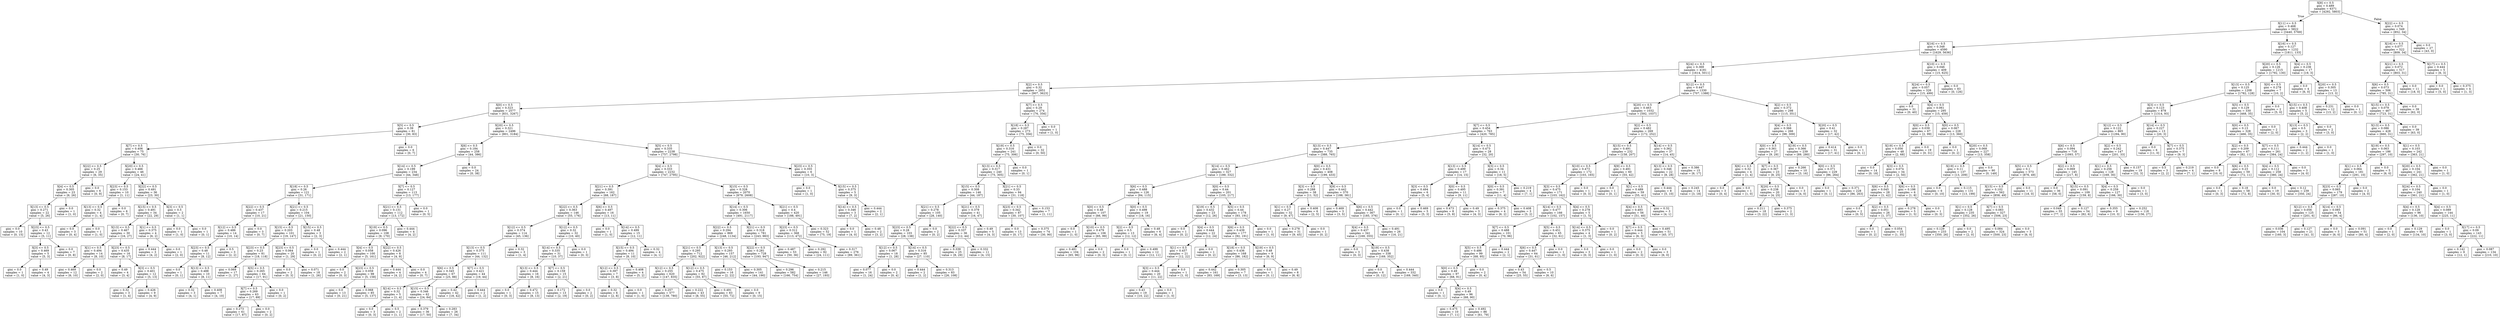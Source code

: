 digraph Tree {
node [shape=box] ;
0 [label="X[8] <= 0.5\ngini = 0.489\nsamples = 6371\nvalue = [4292, 5803]"] ;
1 [label="X[11] <= 0.5\ngini = 0.468\nsamples = 5822\nvalue = [3440, 5769]"] ;
0 -> 1 [labeldistance=2.5, labelangle=45, headlabel="True"] ;
2 [label="X[16] <= 0.5\ngini = 0.348\nsamples = 4590\nvalue = [1629, 5636]"] ;
1 -> 2 ;
3 [label="X[24] <= 0.5\ngini = 0.369\nsamples = 4181\nvalue = [1614, 5011]"] ;
2 -> 3 ;
4 [label="X[2] <= 0.5\ngini = 0.32\nsamples = 2851\nvalue = [907, 3623]"] ;
3 -> 4 ;
5 [label="X[0] <= 0.5\ngini = 0.323\nsamples = 2577\nvalue = [831, 3267]"] ;
4 -> 5 ;
6 [label="X[5] <= 0.5\ngini = 0.39\nsamples = 81\nvalue = [30, 83]"] ;
5 -> 6 ;
7 [label="X[7] <= 0.5\ngini = 0.406\nsamples = 75\nvalue = [30, 76]"] ;
6 -> 7 ;
8 [label="X[22] <= 0.5\ngini = 0.25\nsamples = 29\nvalue = [6, 35]"] ;
7 -> 8 ;
9 [label="X[4] <= 0.5\ngini = 0.305\nsamples = 23\nvalue = [6, 26]"] ;
8 -> 9 ;
10 [label="X[13] <= 0.5\ngini = 0.271\nsamples = 22\nvalue = [5, 26]"] ;
9 -> 10 ;
11 [label="gini = 0.0\nsamples = 10\nvalue = [0, 15]"] ;
10 -> 11 ;
12 [label="X[23] <= 0.5\ngini = 0.43\nsamples = 12\nvalue = [5, 11]"] ;
10 -> 12 ;
13 [label="X[3] <= 0.5\ngini = 0.469\nsamples = 5\nvalue = [5, 3]"] ;
12 -> 13 ;
14 [label="gini = 0.0\nsamples = 1\nvalue = [1, 0]"] ;
13 -> 14 ;
15 [label="gini = 0.49\nsamples = 4\nvalue = [4, 3]"] ;
13 -> 15 ;
16 [label="gini = 0.0\nsamples = 7\nvalue = [0, 8]"] ;
12 -> 16 ;
17 [label="gini = 0.0\nsamples = 1\nvalue = [1, 0]"] ;
9 -> 17 ;
18 [label="gini = 0.0\nsamples = 6\nvalue = [0, 9]"] ;
8 -> 18 ;
19 [label="X[20] <= 0.5\ngini = 0.466\nsamples = 46\nvalue = [24, 41]"] ;
7 -> 19 ;
20 [label="X[23] <= 0.5\ngini = 0.153\nsamples = 10\nvalue = [1, 11]"] ;
19 -> 20 ;
21 [label="X[13] <= 0.5\ngini = 0.32\nsamples = 4\nvalue = [1, 4]"] ;
20 -> 21 ;
22 [label="gini = 0.0\nsamples = 3\nvalue = [0, 4]"] ;
21 -> 22 ;
23 [label="gini = 0.0\nsamples = 1\nvalue = [1, 0]"] ;
21 -> 23 ;
24 [label="gini = 0.0\nsamples = 6\nvalue = [0, 7]"] ;
20 -> 24 ;
25 [label="X[22] <= 0.5\ngini = 0.491\nsamples = 36\nvalue = [23, 30]"] ;
19 -> 25 ;
26 [label="X[15] <= 0.5\ngini = 0.491\nsamples = 34\nvalue = [22, 29]"] ;
25 -> 26 ;
27 [label="X[13] <= 0.5\ngini = 0.467\nsamples = 30\nvalue = [16, 27]"] ;
26 -> 27 ;
28 [label="X[1] <= 0.5\ngini = 0.494\nsamples = 14\nvalue = [8, 10]"] ;
27 -> 28 ;
29 [label="gini = 0.469\nsamples = 12\nvalue = [6, 10]"] ;
28 -> 29 ;
30 [label="gini = 0.0\nsamples = 2\nvalue = [2, 0]"] ;
28 -> 30 ;
31 [label="X[23] <= 0.5\ngini = 0.435\nsamples = 16\nvalue = [8, 17]"] ;
27 -> 31 ;
32 [label="gini = 0.49\nsamples = 4\nvalue = [3, 4]"] ;
31 -> 32 ;
33 [label="X[3] <= 0.5\ngini = 0.401\nsamples = 12\nvalue = [5, 13]"] ;
31 -> 33 ;
34 [label="gini = 0.32\nsamples = 3\nvalue = [1, 4]"] ;
33 -> 34 ;
35 [label="gini = 0.426\nsamples = 9\nvalue = [4, 9]"] ;
33 -> 35 ;
36 [label="X[1] <= 0.5\ngini = 0.375\nsamples = 4\nvalue = [6, 2]"] ;
26 -> 36 ;
37 [label="gini = 0.444\nsamples = 3\nvalue = [4, 2]"] ;
36 -> 37 ;
38 [label="gini = 0.0\nsamples = 1\nvalue = [2, 0]"] ;
36 -> 38 ;
39 [label="X[3] <= 0.5\ngini = 0.5\nsamples = 2\nvalue = [1, 1]"] ;
25 -> 39 ;
40 [label="gini = 0.0\nsamples = 1\nvalue = [1, 0]"] ;
39 -> 40 ;
41 [label="gini = 0.0\nsamples = 1\nvalue = [0, 1]"] ;
39 -> 41 ;
42 [label="gini = 0.0\nsamples = 6\nvalue = [0, 7]"] ;
6 -> 42 ;
43 [label="X[20] <= 0.5\ngini = 0.321\nsamples = 2496\nvalue = [801, 3184]"] ;
5 -> 43 ;
44 [label="X[6] <= 0.5\ngini = 0.184\nsamples = 258\nvalue = [44, 386]"] ;
43 -> 44 ;
45 [label="X[14] <= 0.5\ngini = 0.199\nsamples = 234\nvalue = [44, 348]"] ;
44 -> 45 ;
46 [label="X[18] <= 0.5\ngini = 0.26\nsamples = 121\nvalue = [31, 171]"] ;
45 -> 46 ;
47 [label="X[22] <= 0.5\ngini = 0.437\nsamples = 17\nvalue = [10, 21]"] ;
46 -> 47 ;
48 [label="X[12] <= 0.5\ngini = 0.486\nsamples = 14\nvalue = [10, 14]"] ;
47 -> 48 ;
49 [label="X[23] <= 0.5\ngini = 0.48\nsamples = 11\nvalue = [8, 12]"] ;
48 -> 49 ;
50 [label="gini = 0.0\nsamples = 1\nvalue = [0, 1]"] ;
49 -> 50 ;
51 [label="X[13] <= 0.5\ngini = 0.488\nsamples = 10\nvalue = [8, 11]"] ;
49 -> 51 ;
52 [label="gini = 0.32\nsamples = 3\nvalue = [4, 1]"] ;
51 -> 52 ;
53 [label="gini = 0.408\nsamples = 7\nvalue = [4, 10]"] ;
51 -> 53 ;
54 [label="gini = 0.5\nsamples = 3\nvalue = [2, 2]"] ;
48 -> 54 ;
55 [label="gini = 0.0\nsamples = 3\nvalue = [0, 7]"] ;
47 -> 55 ;
56 [label="X[21] <= 0.5\ngini = 0.215\nsamples = 104\nvalue = [21, 150]"] ;
46 -> 56 ;
57 [label="X[15] <= 0.5\ngini = 0.203\nsamples = 101\nvalue = [19, 147]"] ;
56 -> 57 ;
58 [label="X[23] <= 0.5\ngini = 0.23\nsamples = 81\nvalue = [18, 118]"] ;
57 -> 58 ;
59 [label="gini = 0.069\nsamples = 17\nvalue = [1, 27]"] ;
58 -> 59 ;
60 [label="X[5] <= 0.5\ngini = 0.265\nsamples = 64\nvalue = [17, 91]"] ;
58 -> 60 ;
61 [label="X[7] <= 0.5\ngini = 0.269\nsamples = 63\nvalue = [17, 89]"] ;
60 -> 61 ;
62 [label="gini = 0.273\nsamples = 61\nvalue = [17, 87]"] ;
61 -> 62 ;
63 [label="gini = 0.0\nsamples = 2\nvalue = [0, 2]"] ;
61 -> 63 ;
64 [label="gini = 0.0\nsamples = 1\nvalue = [0, 2]"] ;
60 -> 64 ;
65 [label="X[23] <= 0.5\ngini = 0.064\nsamples = 20\nvalue = [1, 29]"] ;
57 -> 65 ;
66 [label="gini = 0.0\nsamples = 2\nvalue = [0, 3]"] ;
65 -> 66 ;
67 [label="gini = 0.071\nsamples = 18\nvalue = [1, 26]"] ;
65 -> 67 ;
68 [label="X[15] <= 0.5\ngini = 0.48\nsamples = 3\nvalue = [2, 3]"] ;
56 -> 68 ;
69 [label="gini = 0.0\nsamples = 1\nvalue = [0, 2]"] ;
68 -> 69 ;
70 [label="gini = 0.444\nsamples = 2\nvalue = [2, 1]"] ;
68 -> 70 ;
71 [label="X[7] <= 0.5\ngini = 0.127\nsamples = 113\nvalue = [13, 177]"] ;
45 -> 71 ;
72 [label="X[21] <= 0.5\ngini = 0.131\nsamples = 112\nvalue = [13, 172]"] ;
71 -> 72 ;
73 [label="X[19] <= 0.5\ngini = 0.096\nsamples = 108\nvalue = [9, 170]"] ;
72 -> 73 ;
74 [label="X[4] <= 0.5\ngini = 0.058\nsamples = 100\nvalue = [5, 161]"] ;
73 -> 74 ;
75 [label="gini = 0.0\nsamples = 2\nvalue = [0, 3]"] ;
74 -> 75 ;
76 [label="X[23] <= 0.5\ngini = 0.059\nsamples = 98\nvalue = [5, 158]"] ;
74 -> 76 ;
77 [label="gini = 0.0\nsamples = 13\nvalue = [0, 21]"] ;
76 -> 77 ;
78 [label="gini = 0.068\nsamples = 85\nvalue = [5, 137]"] ;
76 -> 78 ;
79 [label="X[22] <= 0.5\ngini = 0.426\nsamples = 8\nvalue = [4, 9]"] ;
73 -> 79 ;
80 [label="gini = 0.444\nsamples = 4\nvalue = [4, 2]"] ;
79 -> 80 ;
81 [label="gini = 0.0\nsamples = 4\nvalue = [0, 7]"] ;
79 -> 81 ;
82 [label="gini = 0.444\nsamples = 4\nvalue = [4, 2]"] ;
72 -> 82 ;
83 [label="gini = 0.0\nsamples = 1\nvalue = [0, 5]"] ;
71 -> 83 ;
84 [label="gini = 0.0\nsamples = 24\nvalue = [0, 38]"] ;
44 -> 84 ;
85 [label="X[5] <= 0.5\ngini = 0.335\nsamples = 2238\nvalue = [757, 2798]"] ;
43 -> 85 ;
86 [label="X[4] <= 0.5\ngini = 0.333\nsamples = 2232\nvalue = [747, 2795]"] ;
85 -> 86 ;
87 [label="X[21] <= 0.5\ngini = 0.391\nsamples = 162\nvalue = [68, 187]"] ;
86 -> 87 ;
88 [label="X[22] <= 0.5\ngini = 0.363\nsamples = 146\nvalue = [55, 176]"] ;
87 -> 88 ;
89 [label="X[12] <= 0.5\ngini = 0.374\nsamples = 114\nvalue = [45, 136]"] ;
88 -> 89 ;
90 [label="X[13] <= 0.5\ngini = 0.375\nsamples = 111\nvalue = [44, 132]"] ;
89 -> 90 ;
91 [label="X[6] <= 0.5\ngini = 0.345\nsamples = 67\nvalue = [25, 88]"] ;
90 -> 91 ;
92 [label="X[14] <= 0.5\ngini = 0.32\nsamples = 5\nvalue = [1, 4]"] ;
91 -> 92 ;
93 [label="gini = 0.0\nsamples = 3\nvalue = [0, 3]"] ;
92 -> 93 ;
94 [label="gini = 0.5\nsamples = 2\nvalue = [1, 1]"] ;
92 -> 94 ;
95 [label="X[15] <= 0.5\ngini = 0.346\nsamples = 62\nvalue = [24, 84]"] ;
91 -> 95 ;
96 [label="gini = 0.379\nsamples = 36\nvalue = [17, 50]"] ;
95 -> 96 ;
97 [label="gini = 0.283\nsamples = 26\nvalue = [7, 34]"] ;
95 -> 97 ;
98 [label="X[7] <= 0.5\ngini = 0.421\nsamples = 44\nvalue = [19, 44]"] ;
90 -> 98 ;
99 [label="gini = 0.42\nsamples = 42\nvalue = [18, 42]"] ;
98 -> 99 ;
100 [label="gini = 0.444\nsamples = 2\nvalue = [1, 2]"] ;
98 -> 100 ;
101 [label="gini = 0.32\nsamples = 3\nvalue = [1, 4]"] ;
89 -> 101 ;
102 [label="X[12] <= 0.5\ngini = 0.32\nsamples = 32\nvalue = [10, 40]"] ;
88 -> 102 ;
103 [label="X[14] <= 0.5\ngini = 0.335\nsamples = 31\nvalue = [10, 37]"] ;
102 -> 103 ;
104 [label="X[13] <= 0.5\ngini = 0.444\nsamples = 16\nvalue = [8, 16]"] ;
103 -> 104 ;
105 [label="gini = 0.0\nsamples = 1\nvalue = [0, 3]"] ;
104 -> 105 ;
106 [label="gini = 0.472\nsamples = 15\nvalue = [8, 13]"] ;
104 -> 106 ;
107 [label="X[7] <= 0.5\ngini = 0.159\nsamples = 15\nvalue = [2, 21]"] ;
103 -> 107 ;
108 [label="gini = 0.172\nsamples = 13\nvalue = [2, 19]"] ;
107 -> 108 ;
109 [label="gini = 0.0\nsamples = 2\nvalue = [0, 2]"] ;
107 -> 109 ;
110 [label="gini = 0.0\nsamples = 1\nvalue = [0, 3]"] ;
102 -> 110 ;
111 [label="X[6] <= 0.5\ngini = 0.497\nsamples = 16\nvalue = [13, 11]"] ;
87 -> 111 ;
112 [label="gini = 0.0\nsamples = 1\nvalue = [1, 0]"] ;
111 -> 112 ;
113 [label="X[14] <= 0.5\ngini = 0.499\nsamples = 15\nvalue = [12, 11]"] ;
111 -> 113 ;
114 [label="X[15] <= 0.5\ngini = 0.494\nsamples = 11\nvalue = [8, 10]"] ;
113 -> 114 ;
115 [label="X[12] <= 0.5\ngini = 0.397\nsamples = 7\nvalue = [3, 8]"] ;
114 -> 115 ;
116 [label="gini = 0.32\nsamples = 6\nvalue = [2, 8]"] ;
115 -> 116 ;
117 [label="gini = 0.0\nsamples = 1\nvalue = [1, 0]"] ;
115 -> 117 ;
118 [label="gini = 0.408\nsamples = 4\nvalue = [5, 2]"] ;
114 -> 118 ;
119 [label="gini = 0.32\nsamples = 4\nvalue = [4, 1]"] ;
113 -> 119 ;
120 [label="X[15] <= 0.5\ngini = 0.328\nsamples = 2070\nvalue = [679, 2608]"] ;
86 -> 120 ;
121 [label="X[14] <= 0.5\ngini = 0.306\nsamples = 1650\nvalue = [491, 2117]"] ;
120 -> 121 ;
122 [label="X[22] <= 0.5\ngini = 0.294\nsamples = 869\nvalue = [248, 1134]"] ;
121 -> 122 ;
123 [label="X[21] <= 0.5\ngini = 0.295\nsamples = 712\nvalue = [202, 922]"] ;
122 -> 123 ;
124 [label="X[12] <= 0.5\ngini = 0.255\nsamples = 620\nvalue = [147, 835]"] ;
123 -> 124 ;
125 [label="gini = 0.257\nsamples = 577\nvalue = [139, 780]"] ;
124 -> 125 ;
126 [label="gini = 0.222\nsamples = 43\nvalue = [8, 55]"] ;
124 -> 126 ;
127 [label="X[12] <= 0.5\ngini = 0.475\nsamples = 92\nvalue = [55, 87]"] ;
123 -> 127 ;
128 [label="gini = 0.491\nsamples = 83\nvalue = [55, 72]"] ;
127 -> 128 ;
129 [label="gini = 0.0\nsamples = 9\nvalue = [0, 15]"] ;
127 -> 129 ;
130 [label="X[13] <= 0.5\ngini = 0.293\nsamples = 157\nvalue = [46, 212]"] ;
122 -> 130 ;
131 [label="gini = 0.153\nsamples = 16\nvalue = [2, 22]"] ;
130 -> 131 ;
132 [label="gini = 0.305\nsamples = 141\nvalue = [44, 190]"] ;
130 -> 132 ;
133 [label="X[21] <= 0.5\ngini = 0.318\nsamples = 781\nvalue = [243, 983]"] ;
121 -> 133 ;
134 [label="X[22] <= 0.5\ngini = 0.281\nsamples = 728\nvalue = [193, 947]"] ;
133 -> 134 ;
135 [label="gini = 0.296\nsamples = 582\nvalue = [166, 754]"] ;
134 -> 135 ;
136 [label="gini = 0.215\nsamples = 146\nvalue = [27, 193]"] ;
134 -> 136 ;
137 [label="gini = 0.487\nsamples = 53\nvalue = [50, 36]"] ;
133 -> 137 ;
138 [label="X[21] <= 0.5\ngini = 0.4\nsamples = 420\nvalue = [188, 491]"] ;
120 -> 138 ;
139 [label="X[23] <= 0.5\ngini = 0.312\nsamples = 368\nvalue = [113, 472]"] ;
138 -> 139 ;
140 [label="gini = 0.292\nsamples = 92\nvalue = [24, 111]"] ;
139 -> 140 ;
141 [label="gini = 0.317\nsamples = 276\nvalue = [89, 361]"] ;
139 -> 141 ;
142 [label="gini = 0.323\nsamples = 52\nvalue = [75, 19]"] ;
138 -> 142 ;
143 [label="X[23] <= 0.5\ngini = 0.355\nsamples = 6\nvalue = [10, 3]"] ;
85 -> 143 ;
144 [label="gini = 0.0\nsamples = 1\nvalue = [1, 0]"] ;
143 -> 144 ;
145 [label="X[15] <= 0.5\ngini = 0.375\nsamples = 5\nvalue = [9, 3]"] ;
143 -> 145 ;
146 [label="X[14] <= 0.5\ngini = 0.346\nsamples = 3\nvalue = [7, 2]"] ;
145 -> 146 ;
147 [label="gini = 0.0\nsamples = 1\nvalue = [4, 0]"] ;
146 -> 147 ;
148 [label="gini = 0.48\nsamples = 2\nvalue = [3, 2]"] ;
146 -> 148 ;
149 [label="gini = 0.444\nsamples = 2\nvalue = [2, 1]"] ;
145 -> 149 ;
150 [label="X[7] <= 0.5\ngini = 0.29\nsamples = 274\nvalue = [76, 356]"] ;
4 -> 150 ;
151 [label="X[18] <= 0.5\ngini = 0.287\nsamples = 273\nvalue = [75, 356]"] ;
150 -> 151 ;
152 [label="X[19] <= 0.5\ngini = 0.316\nsamples = 241\nvalue = [75, 306]"] ;
151 -> 152 ;
153 [label="X[13] <= 0.5\ngini = 0.317\nsamples = 240\nvalue = [75, 305]"] ;
152 -> 153 ;
154 [label="X[15] <= 0.5\ngini = 0.308\nsamples = 146\nvalue = [44, 187]"] ;
153 -> 154 ;
155 [label="X[21] <= 0.5\ngini = 0.278\nsamples = 105\nvalue = [28, 140]"] ;
154 -> 155 ;
156 [label="X[23] <= 0.5\ngini = 0.28\nsamples = 103\nvalue = [28, 138]"] ;
155 -> 156 ;
157 [label="X[12] <= 0.5\ngini = 0.067\nsamples = 18\nvalue = [1, 28]"] ;
156 -> 157 ;
158 [label="gini = 0.077\nsamples = 16\nvalue = [1, 24]"] ;
157 -> 158 ;
159 [label="gini = 0.0\nsamples = 2\nvalue = [0, 4]"] ;
157 -> 159 ;
160 [label="X[14] <= 0.5\ngini = 0.316\nsamples = 85\nvalue = [27, 110]"] ;
156 -> 160 ;
161 [label="gini = 0.444\nsamples = 2\nvalue = [1, 2]"] ;
160 -> 161 ;
162 [label="gini = 0.313\nsamples = 83\nvalue = [26, 108]"] ;
160 -> 162 ;
163 [label="gini = 0.0\nsamples = 2\nvalue = [0, 2]"] ;
155 -> 163 ;
164 [label="X[21] <= 0.5\ngini = 0.379\nsamples = 41\nvalue = [16, 47]"] ;
154 -> 164 ;
165 [label="X[22] <= 0.5\ngini = 0.337\nsamples = 36\nvalue = [12, 44]"] ;
164 -> 165 ;
166 [label="gini = 0.339\nsamples = 25\nvalue = [8, 29]"] ;
165 -> 166 ;
167 [label="gini = 0.332\nsamples = 11\nvalue = [4, 15]"] ;
165 -> 167 ;
168 [label="gini = 0.49\nsamples = 5\nvalue = [4, 3]"] ;
164 -> 168 ;
169 [label="X[21] <= 0.5\ngini = 0.33\nsamples = 94\nvalue = [31, 118]"] ;
153 -> 169 ;
170 [label="X[23] <= 0.5\ngini = 0.342\nsamples = 87\nvalue = [30, 107]"] ;
169 -> 170 ;
171 [label="gini = 0.0\nsamples = 13\nvalue = [0, 17]"] ;
170 -> 171 ;
172 [label="gini = 0.375\nsamples = 74\nvalue = [30, 90]"] ;
170 -> 172 ;
173 [label="gini = 0.153\nsamples = 7\nvalue = [1, 11]"] ;
169 -> 173 ;
174 [label="gini = 0.0\nsamples = 1\nvalue = [0, 1]"] ;
152 -> 174 ;
175 [label="gini = 0.0\nsamples = 32\nvalue = [0, 50]"] ;
151 -> 175 ;
176 [label="gini = 0.0\nsamples = 1\nvalue = [1, 0]"] ;
150 -> 176 ;
177 [label="X[12] <= 0.5\ngini = 0.447\nsamples = 1330\nvalue = [707, 1388]"] ;
3 -> 177 ;
178 [label="X[20] <= 0.5\ngini = 0.463\nsamples = 1032\nvalue = [592, 1037]"] ;
177 -> 178 ;
179 [label="X[7] <= 0.5\ngini = 0.454\nsamples = 763\nvalue = [420, 785]"] ;
178 -> 179 ;
180 [label="X[13] <= 0.5\ngini = 0.447\nsamples = 735\nvalue = [388, 765]"] ;
179 -> 180 ;
181 [label="X[14] <= 0.5\ngini = 0.462\nsamples = 327\nvalue = [189, 332]"] ;
180 -> 181 ;
182 [label="X[6] <= 0.5\ngini = 0.488\nsamples = 126\nvalue = [84, 115]"] ;
181 -> 182 ;
183 [label="X[0] <= 0.5\ngini = 0.48\nsamples = 107\nvalue = [66, 99]"] ;
182 -> 183 ;
184 [label="gini = 0.0\nsamples = 1\nvalue = [1, 0]"] ;
183 -> 184 ;
185 [label="X[10] <= 0.5\ngini = 0.479\nsamples = 106\nvalue = [65, 99]"] ;
183 -> 185 ;
186 [label="gini = 0.481\nsamples = 104\nvalue = [65, 96]"] ;
185 -> 186 ;
187 [label="gini = 0.0\nsamples = 2\nvalue = [0, 3]"] ;
185 -> 187 ;
188 [label="X[0] <= 0.5\ngini = 0.498\nsamples = 19\nvalue = [18, 16]"] ;
182 -> 188 ;
189 [label="X[2] <= 0.5\ngini = 0.5\nsamples = 13\nvalue = [12, 12]"] ;
188 -> 189 ;
190 [label="gini = 0.0\nsamples = 1\nvalue = [0, 1]"] ;
189 -> 190 ;
191 [label="gini = 0.499\nsamples = 12\nvalue = [12, 11]"] ;
189 -> 191 ;
192 [label="gini = 0.48\nsamples = 6\nvalue = [6, 4]"] ;
188 -> 192 ;
193 [label="X[0] <= 0.5\ngini = 0.44\nsamples = 201\nvalue = [105, 217]"] ;
181 -> 193 ;
194 [label="X[19] <= 0.5\ngini = 0.432\nsamples = 23\nvalue = [12, 26]"] ;
193 -> 194 ;
195 [label="gini = 0.0\nsamples = 1\nvalue = [0, 2]"] ;
194 -> 195 ;
196 [label="X[4] <= 0.5\ngini = 0.444\nsamples = 22\nvalue = [12, 24]"] ;
194 -> 196 ;
197 [label="X[1] <= 0.5\ngini = 0.457\nsamples = 21\nvalue = [12, 22]"] ;
196 -> 197 ;
198 [label="X[3] <= 0.5\ngini = 0.444\nsamples = 20\nvalue = [11, 22]"] ;
197 -> 198 ;
199 [label="gini = 0.43\nsamples = 19\nvalue = [10, 22]"] ;
198 -> 199 ;
200 [label="gini = 0.0\nsamples = 1\nvalue = [1, 0]"] ;
198 -> 200 ;
201 [label="gini = 0.0\nsamples = 1\nvalue = [1, 0]"] ;
197 -> 201 ;
202 [label="gini = 0.0\nsamples = 1\nvalue = [0, 2]"] ;
196 -> 202 ;
203 [label="X[5] <= 0.5\ngini = 0.44\nsamples = 178\nvalue = [93, 191]"] ;
193 -> 203 ;
204 [label="X[6] <= 0.5\ngini = 0.439\nsamples = 177\nvalue = [92, 191]"] ;
203 -> 204 ;
205 [label="X[18] <= 0.5\ngini = 0.436\nsamples = 168\nvalue = [86, 182]"] ;
204 -> 205 ;
206 [label="gini = 0.442\nsamples = 161\nvalue = [83, 169]"] ;
205 -> 206 ;
207 [label="gini = 0.305\nsamples = 7\nvalue = [3, 13]"] ;
205 -> 207 ;
208 [label="X[19] <= 0.5\ngini = 0.48\nsamples = 9\nvalue = [6, 9]"] ;
204 -> 208 ;
209 [label="gini = 0.0\nsamples = 1\nvalue = [0, 1]"] ;
208 -> 209 ;
210 [label="gini = 0.49\nsamples = 8\nvalue = [6, 8]"] ;
208 -> 210 ;
211 [label="gini = 0.0\nsamples = 1\nvalue = [1, 0]"] ;
203 -> 211 ;
212 [label="X[0] <= 0.5\ngini = 0.431\nsamples = 408\nvalue = [199, 433]"] ;
180 -> 212 ;
213 [label="X[3] <= 0.5\ngini = 0.288\nsamples = 38\nvalue = [11, 52]"] ;
212 -> 213 ;
214 [label="X[1] <= 0.5\ngini = 0.27\nsamples = 32\nvalue = [9, 47]"] ;
213 -> 214 ;
215 [label="gini = 0.278\nsamples = 31\nvalue = [9, 45]"] ;
214 -> 215 ;
216 [label="gini = 0.0\nsamples = 1\nvalue = [0, 2]"] ;
214 -> 216 ;
217 [label="gini = 0.408\nsamples = 6\nvalue = [2, 5]"] ;
213 -> 217 ;
218 [label="X[9] <= 0.5\ngini = 0.442\nsamples = 370\nvalue = [188, 381]"] ;
212 -> 218 ;
219 [label="gini = 0.469\nsamples = 3\nvalue = [3, 5]"] ;
218 -> 219 ;
220 [label="X[6] <= 0.5\ngini = 0.442\nsamples = 367\nvalue = [185, 376]"] ;
218 -> 220 ;
221 [label="X[4] <= 0.5\ngini = 0.437\nsamples = 341\nvalue = [169, 355]"] ;
220 -> 221 ;
222 [label="gini = 0.0\nsamples = 3\nvalue = [0, 3]"] ;
221 -> 222 ;
223 [label="X[19] <= 0.5\ngini = 0.438\nsamples = 338\nvalue = [169, 352]"] ;
221 -> 223 ;
224 [label="gini = 0.0\nsamples = 6\nvalue = [0, 12]"] ;
223 -> 224 ;
225 [label="gini = 0.444\nsamples = 332\nvalue = [169, 340]"] ;
223 -> 225 ;
226 [label="gini = 0.491\nsamples = 26\nvalue = [16, 21]"] ;
220 -> 226 ;
227 [label="X[14] <= 0.5\ngini = 0.473\nsamples = 28\nvalue = [32, 20]"] ;
179 -> 227 ;
228 [label="X[13] <= 0.5\ngini = 0.499\nsamples = 17\nvalue = [14, 15]"] ;
227 -> 228 ;
229 [label="X[3] <= 0.5\ngini = 0.494\nsamples = 6\nvalue = [5, 4]"] ;
228 -> 229 ;
230 [label="gini = 0.0\nsamples = 1\nvalue = [0, 1]"] ;
229 -> 230 ;
231 [label="gini = 0.469\nsamples = 5\nvalue = [5, 3]"] ;
229 -> 231 ;
232 [label="X[0] <= 0.5\ngini = 0.495\nsamples = 11\nvalue = [9, 11]"] ;
228 -> 232 ;
233 [label="gini = 0.473\nsamples = 8\nvalue = [5, 8]"] ;
232 -> 233 ;
234 [label="gini = 0.49\nsamples = 3\nvalue = [4, 3]"] ;
232 -> 234 ;
235 [label="X[3] <= 0.5\ngini = 0.34\nsamples = 11\nvalue = [18, 5]"] ;
227 -> 235 ;
236 [label="X[0] <= 0.5\ngini = 0.391\nsamples = 7\nvalue = [11, 4]"] ;
235 -> 236 ;
237 [label="gini = 0.375\nsamples = 4\nvalue = [6, 2]"] ;
236 -> 237 ;
238 [label="gini = 0.408\nsamples = 3\nvalue = [5, 2]"] ;
236 -> 238 ;
239 [label="gini = 0.219\nsamples = 4\nvalue = [7, 1]"] ;
235 -> 239 ;
240 [label="X[2] <= 0.5\ngini = 0.482\nsamples = 269\nvalue = [172, 252]"] ;
178 -> 240 ;
241 [label="X[15] <= 0.5\ngini = 0.491\nsamples = 232\nvalue = [158, 207]"] ;
240 -> 241 ;
242 [label="X[10] <= 0.5\ngini = 0.473\nsamples = 172\nvalue = [103, 165]"] ;
241 -> 242 ;
243 [label="X[3] <= 0.5\ngini = 0.475\nsamples = 171\nvalue = [103, 162]"] ;
242 -> 243 ;
244 [label="X[14] <= 0.5\ngini = 0.477\nsamples = 166\nvalue = [102, 157]"] ;
243 -> 244 ;
245 [label="X[7] <= 0.5\ngini = 0.488\nsamples = 101\nvalue = [70, 96]"] ;
244 -> 245 ;
246 [label="X[5] <= 0.5\ngini = 0.486\nsamples = 99\nvalue = [68, 95]"] ;
245 -> 246 ;
247 [label="X[0] <= 0.5\ngini = 0.49\nsamples = 97\nvalue = [68, 91]"] ;
246 -> 247 ;
248 [label="gini = 0.0\nsamples = 1\nvalue = [0, 1]"] ;
247 -> 248 ;
249 [label="X[4] <= 0.5\ngini = 0.49\nsamples = 96\nvalue = [68, 90]"] ;
247 -> 249 ;
250 [label="gini = 0.475\nsamples = 10\nvalue = [7, 11]"] ;
249 -> 250 ;
251 [label="gini = 0.492\nsamples = 86\nvalue = [61, 79]"] ;
249 -> 251 ;
252 [label="gini = 0.0\nsamples = 2\nvalue = [0, 4]"] ;
246 -> 252 ;
253 [label="gini = 0.444\nsamples = 2\nvalue = [2, 1]"] ;
245 -> 253 ;
254 [label="X[5] <= 0.5\ngini = 0.451\nsamples = 65\nvalue = [32, 61]"] ;
244 -> 254 ;
255 [label="X[6] <= 0.5\ngini = 0.447\nsamples = 64\nvalue = [31, 61]"] ;
254 -> 255 ;
256 [label="gini = 0.43\nsamples = 54\nvalue = [25, 55]"] ;
255 -> 256 ;
257 [label="gini = 0.5\nsamples = 10\nvalue = [6, 6]"] ;
255 -> 257 ;
258 [label="gini = 0.0\nsamples = 1\nvalue = [1, 0]"] ;
254 -> 258 ;
259 [label="X[4] <= 0.5\ngini = 0.278\nsamples = 5\nvalue = [1, 5]"] ;
243 -> 259 ;
260 [label="X[14] <= 0.5\ngini = 0.375\nsamples = 4\nvalue = [1, 3]"] ;
259 -> 260 ;
261 [label="gini = 0.0\nsamples = 3\nvalue = [0, 3]"] ;
260 -> 261 ;
262 [label="gini = 0.0\nsamples = 1\nvalue = [1, 0]"] ;
260 -> 262 ;
263 [label="gini = 0.0\nsamples = 1\nvalue = [0, 2]"] ;
259 -> 263 ;
264 [label="gini = 0.0\nsamples = 1\nvalue = [0, 3]"] ;
242 -> 264 ;
265 [label="X[9] <= 0.5\ngini = 0.491\nsamples = 60\nvalue = [55, 42]"] ;
241 -> 265 ;
266 [label="gini = 0.0\nsamples = 1\nvalue = [0, 1]"] ;
265 -> 266 ;
267 [label="X[1] <= 0.5\ngini = 0.489\nsamples = 59\nvalue = [55, 41]"] ;
265 -> 267 ;
268 [label="X[4] <= 0.5\ngini = 0.493\nsamples = 56\nvalue = [51, 40]"] ;
267 -> 268 ;
269 [label="X[7] <= 0.5\ngini = 0.444\nsamples = 5\nvalue = [6, 3]"] ;
268 -> 269 ;
270 [label="gini = 0.0\nsamples = 2\nvalue = [0, 3]"] ;
269 -> 270 ;
271 [label="gini = 0.0\nsamples = 3\nvalue = [6, 0]"] ;
269 -> 271 ;
272 [label="gini = 0.495\nsamples = 51\nvalue = [45, 37]"] ;
268 -> 272 ;
273 [label="gini = 0.32\nsamples = 3\nvalue = [4, 1]"] ;
267 -> 273 ;
274 [label="X[14] <= 0.5\ngini = 0.362\nsamples = 37\nvalue = [14, 45]"] ;
240 -> 274 ;
275 [label="X[13] <= 0.5\ngini = 0.346\nsamples = 22\nvalue = [8, 28]"] ;
274 -> 275 ;
276 [label="gini = 0.444\nsamples = 8\nvalue = [5, 10]"] ;
275 -> 276 ;
277 [label="gini = 0.245\nsamples = 14\nvalue = [3, 18]"] ;
275 -> 277 ;
278 [label="gini = 0.386\nsamples = 15\nvalue = [6, 17]"] ;
274 -> 278 ;
279 [label="X[2] <= 0.5\ngini = 0.372\nsamples = 298\nvalue = [115, 351]"] ;
177 -> 279 ;
280 [label="X[4] <= 0.5\ngini = 0.366\nsamples = 266\nvalue = [98, 309]"] ;
279 -> 280 ;
281 [label="X[0] <= 0.5\ngini = 0.361\nsamples = 27\nvalue = [9, 29]"] ;
280 -> 281 ;
282 [label="X[6] <= 0.5\ngini = 0.32\nsamples = 4\nvalue = [1, 4]"] ;
281 -> 282 ;
283 [label="gini = 0.0\nsamples = 3\nvalue = [0, 4]"] ;
282 -> 283 ;
284 [label="gini = 0.0\nsamples = 1\nvalue = [1, 0]"] ;
282 -> 284 ;
285 [label="X[7] <= 0.5\ngini = 0.367\nsamples = 23\nvalue = [8, 25]"] ;
281 -> 285 ;
286 [label="X[20] <= 0.5\ngini = 0.238\nsamples = 20\nvalue = [4, 25]"] ;
285 -> 286 ;
287 [label="gini = 0.211\nsamples = 18\nvalue = [3, 22]"] ;
286 -> 287 ;
288 [label="gini = 0.375\nsamples = 2\nvalue = [1, 3]"] ;
286 -> 288 ;
289 [label="gini = 0.0\nsamples = 3\nvalue = [4, 0]"] ;
285 -> 289 ;
290 [label="X[19] <= 0.5\ngini = 0.366\nsamples = 239\nvalue = [89, 280]"] ;
280 -> 290 ;
291 [label="gini = 0.266\nsamples = 10\nvalue = [3, 16]"] ;
290 -> 291 ;
292 [label="X[0] <= 0.5\ngini = 0.371\nsamples = 229\nvalue = [86, 264]"] ;
290 -> 292 ;
293 [label="gini = 0.0\nsamples = 1\nvalue = [0, 1]"] ;
292 -> 293 ;
294 [label="gini = 0.371\nsamples = 228\nvalue = [86, 263]"] ;
292 -> 294 ;
295 [label="X[20] <= 0.5\ngini = 0.41\nsamples = 32\nvalue = [17, 42]"] ;
279 -> 295 ;
296 [label="gini = 0.414\nsamples = 31\nvalue = [17, 41]"] ;
295 -> 296 ;
297 [label="gini = 0.0\nsamples = 1\nvalue = [0, 1]"] ;
295 -> 297 ;
298 [label="X[10] <= 0.5\ngini = 0.046\nsamples = 409\nvalue = [15, 625]"] ;
2 -> 298 ;
299 [label="X[24] <= 0.5\ngini = 0.057\nsamples = 326\nvalue = [15, 499]"] ;
298 -> 299 ;
300 [label="gini = 0.0\nsamples = 31\nvalue = [0, 40]"] ;
299 -> 300 ;
301 [label="X[4] <= 0.5\ngini = 0.061\nsamples = 295\nvalue = [15, 459]"] ;
299 -> 301 ;
302 [label="X[0] <= 0.5\ngini = 0.039\nsamples = 67\nvalue = [2, 99]"] ;
301 -> 302 ;
303 [label="X[19] <= 0.5\ngini = 0.056\nsamples = 48\nvalue = [2, 68]"] ;
302 -> 303 ;
304 [label="gini = 0.0\nsamples = 14\nvalue = [0, 18]"] ;
303 -> 304 ;
305 [label="X[3] <= 0.5\ngini = 0.074\nsamples = 34\nvalue = [2, 50]"] ;
303 -> 305 ;
306 [label="X[6] <= 0.5\ngini = 0.045\nsamples = 28\nvalue = [1, 42]"] ;
305 -> 306 ;
307 [label="gini = 0.0\nsamples = 2\nvalue = [0, 5]"] ;
306 -> 307 ;
308 [label="X[2] <= 0.5\ngini = 0.051\nsamples = 26\nvalue = [1, 37]"] ;
306 -> 308 ;
309 [label="gini = 0.0\nsamples = 1\nvalue = [0, 2]"] ;
308 -> 309 ;
310 [label="gini = 0.054\nsamples = 25\nvalue = [1, 35]"] ;
308 -> 310 ;
311 [label="X[6] <= 0.5\ngini = 0.198\nsamples = 6\nvalue = [1, 8]"] ;
305 -> 311 ;
312 [label="gini = 0.278\nsamples = 5\nvalue = [1, 5]"] ;
311 -> 312 ;
313 [label="gini = 0.0\nsamples = 1\nvalue = [0, 3]"] ;
311 -> 313 ;
314 [label="gini = 0.0\nsamples = 19\nvalue = [0, 31]"] ;
302 -> 314 ;
315 [label="X[0] <= 0.5\ngini = 0.067\nsamples = 228\nvalue = [13, 360]"] ;
301 -> 315 ;
316 [label="gini = 0.0\nsamples = 1\nvalue = [0, 2]"] ;
315 -> 316 ;
317 [label="X[20] <= 0.5\ngini = 0.068\nsamples = 227\nvalue = [13, 358]"] ;
315 -> 317 ;
318 [label="X[19] <= 0.5\ngini = 0.11\nsamples = 137\nvalue = [13, 209]"] ;
317 -> 318 ;
319 [label="gini = 0.0\nsamples = 6\nvalue = [0, 10]"] ;
318 -> 319 ;
320 [label="gini = 0.115\nsamples = 131\nvalue = [13, 199]"] ;
318 -> 320 ;
321 [label="gini = 0.0\nsamples = 90\nvalue = [0, 149]"] ;
317 -> 321 ;
322 [label="gini = 0.0\nsamples = 83\nvalue = [0, 126]"] ;
298 -> 322 ;
323 [label="X[16] <= 0.5\ngini = 0.127\nsamples = 1232\nvalue = [1811, 133]"] ;
1 -> 323 ;
324 [label="X[20] <= 0.5\ngini = 0.126\nsamples = 1215\nvalue = [1792, 130]"] ;
323 -> 324 ;
325 [label="X[13] <= 0.5\ngini = 0.125\nsamples = 1208\nvalue = [1782, 128]"] ;
324 -> 325 ;
326 [label="X[3] <= 0.5\ngini = 0.123\nsamples = 878\nvalue = [1314, 93]"] ;
325 -> 326 ;
327 [label="X[12] <= 0.5\ngini = 0.122\nsamples = 865\nvalue = [1294, 90]"] ;
326 -> 327 ;
328 [label="X[6] <= 0.5\ngini = 0.094\nsamples = 718\nvalue = [1093, 57]"] ;
327 -> 328 ;
329 [label="X[5] <= 0.5\ngini = 0.1\nsamples = 573\nvalue = [876, 49]"] ;
328 -> 329 ;
330 [label="X[15] <= 0.5\ngini = 0.102\nsamples = 562\nvalue = [858, 49]"] ;
329 -> 330 ;
331 [label="X[1] <= 0.5\ngini = 0.128\nsamples = 235\nvalue = [352, 26]"] ;
330 -> 331 ;
332 [label="gini = 0.129\nsamples = 233\nvalue = [350, 26]"] ;
331 -> 332 ;
333 [label="gini = 0.0\nsamples = 2\nvalue = [2, 0]"] ;
331 -> 333 ;
334 [label="X[7] <= 0.5\ngini = 0.083\nsamples = 327\nvalue = [506, 23]"] ;
330 -> 334 ;
335 [label="gini = 0.084\nsamples = 324\nvalue = [500, 23]"] ;
334 -> 335 ;
336 [label="gini = 0.0\nsamples = 3\nvalue = [6, 0]"] ;
334 -> 336 ;
337 [label="gini = 0.0\nsamples = 11\nvalue = [18, 0]"] ;
329 -> 337 ;
338 [label="X[2] <= 0.5\ngini = 0.069\nsamples = 145\nvalue = [217, 8]"] ;
328 -> 338 ;
339 [label="gini = 0.0\nsamples = 36\nvalue = [58, 0]"] ;
338 -> 339 ;
340 [label="X[15] <= 0.5\ngini = 0.091\nsamples = 109\nvalue = [159, 8]"] ;
338 -> 340 ;
341 [label="gini = 0.049\nsamples = 55\nvalue = [77, 2]"] ;
340 -> 341 ;
342 [label="gini = 0.127\nsamples = 54\nvalue = [82, 6]"] ;
340 -> 342 ;
343 [label="X[2] <= 0.5\ngini = 0.242\nsamples = 147\nvalue = [201, 33]"] ;
327 -> 343 ;
344 [label="X[1] <= 0.5\ngini = 0.256\nsamples = 128\nvalue = [169, 30]"] ;
343 -> 344 ;
345 [label="X[4] <= 0.5\ngini = 0.259\nsamples = 127\nvalue = [166, 30]"] ;
344 -> 345 ;
346 [label="gini = 0.355\nsamples = 9\nvalue = [10, 3]"] ;
345 -> 346 ;
347 [label="gini = 0.252\nsamples = 118\nvalue = [156, 27]"] ;
345 -> 347 ;
348 [label="gini = 0.0\nsamples = 1\nvalue = [3, 0]"] ;
344 -> 348 ;
349 [label="gini = 0.157\nsamples = 19\nvalue = [32, 3]"] ;
343 -> 349 ;
350 [label="X[14] <= 0.5\ngini = 0.227\nsamples = 13\nvalue = [20, 3]"] ;
326 -> 350 ;
351 [label="gini = 0.0\nsamples = 6\nvalue = [11, 0]"] ;
350 -> 351 ;
352 [label="X[7] <= 0.5\ngini = 0.375\nsamples = 7\nvalue = [9, 3]"] ;
350 -> 352 ;
353 [label="gini = 0.5\nsamples = 3\nvalue = [2, 2]"] ;
352 -> 353 ;
354 [label="gini = 0.219\nsamples = 4\nvalue = [7, 1]"] ;
352 -> 354 ;
355 [label="X[5] <= 0.5\ngini = 0.129\nsamples = 330\nvalue = [468, 35]"] ;
325 -> 355 ;
356 [label="X[0] <= 0.5\ngini = 0.13\nsamples = 328\nvalue = [466, 35]"] ;
355 -> 356 ;
357 [label="X[2] <= 0.5\ngini = 0.209\nsamples = 67\nvalue = [82, 11]"] ;
356 -> 357 ;
358 [label="gini = 0.0\nsamples = 8\nvalue = [10, 0]"] ;
357 -> 358 ;
359 [label="X[6] <= 0.5\ngini = 0.23\nsamples = 59\nvalue = [72, 11]"] ;
357 -> 359 ;
360 [label="gini = 0.0\nsamples = 1\nvalue = [0, 3]"] ;
359 -> 360 ;
361 [label="gini = 0.18\nsamples = 58\nvalue = [72, 8]"] ;
359 -> 361 ;
362 [label="X[7] <= 0.5\ngini = 0.111\nsamples = 261\nvalue = [384, 24]"] ;
356 -> 362 ;
363 [label="X[4] <= 0.5\ngini = 0.112\nsamples = 258\nvalue = [380, 24]"] ;
362 -> 363 ;
364 [label="gini = 0.0\nsamples = 19\nvalue = [30, 0]"] ;
363 -> 364 ;
365 [label="gini = 0.12\nsamples = 239\nvalue = [350, 24]"] ;
363 -> 365 ;
366 [label="gini = 0.0\nsamples = 3\nvalue = [4, 0]"] ;
362 -> 366 ;
367 [label="gini = 0.0\nsamples = 2\nvalue = [2, 0]"] ;
355 -> 367 ;
368 [label="X[0] <= 0.5\ngini = 0.278\nsamples = 7\nvalue = [10, 2]"] ;
324 -> 368 ;
369 [label="gini = 0.0\nsamples = 2\nvalue = [5, 0]"] ;
368 -> 369 ;
370 [label="X[15] <= 0.5\ngini = 0.408\nsamples = 5\nvalue = [5, 2]"] ;
368 -> 370 ;
371 [label="X[13] <= 0.5\ngini = 0.5\nsamples = 3\nvalue = [2, 2]"] ;
370 -> 371 ;
372 [label="gini = 0.444\nsamples = 2\nvalue = [1, 2]"] ;
371 -> 372 ;
373 [label="gini = 0.0\nsamples = 1\nvalue = [1, 0]"] ;
371 -> 373 ;
374 [label="gini = 0.0\nsamples = 2\nvalue = [3, 0]"] ;
370 -> 374 ;
375 [label="X[4] <= 0.5\ngini = 0.236\nsamples = 17\nvalue = [19, 3]"] ;
323 -> 375 ;
376 [label="gini = 0.0\nsamples = 4\nvalue = [6, 0]"] ;
375 -> 376 ;
377 [label="X[20] <= 0.5\ngini = 0.305\nsamples = 13\nvalue = [13, 3]"] ;
375 -> 377 ;
378 [label="gini = 0.231\nsamples = 12\nvalue = [13, 2]"] ;
377 -> 378 ;
379 [label="gini = 0.0\nsamples = 1\nvalue = [0, 1]"] ;
377 -> 379 ;
380 [label="X[22] <= 0.5\ngini = 0.074\nsamples = 549\nvalue = [852, 34]"] ;
0 -> 380 [labeldistance=2.5, labelangle=-45, headlabel="False"] ;
381 [label="X[16] <= 0.5\ngini = 0.077\nsamples = 522\nvalue = [809, 34]"] ;
380 -> 381 ;
382 [label="X[21] <= 0.5\ngini = 0.072\nsamples = 517\nvalue = [803, 31]"] ;
381 -> 382 ;
383 [label="X[6] <= 0.5\ngini = 0.073\nsamples = 506\nvalue = [785, 31]"] ;
382 -> 383 ;
384 [label="X[15] <= 0.5\ngini = 0.079\nsamples = 467\nvalue = [723, 31]"] ;
383 -> 384 ;
385 [label="X[13] <= 0.5\ngini = 0.086\nsamples = 428\nvalue = [660, 31]"] ;
384 -> 385 ;
386 [label="X[19] <= 0.5\ngini = 0.063\nsamples = 186\nvalue = [297, 10]"] ;
385 -> 386 ;
387 [label="X[1] <= 0.5\ngini = 0.064\nsamples = 181\nvalue = [291, 10]"] ;
386 -> 387 ;
388 [label="X[23] <= 0.5\ngini = 0.065\nsamples = 179\nvalue = [287, 10]"] ;
387 -> 388 ;
389 [label="X[12] <= 0.5\ngini = 0.056\nsamples = 125\nvalue = [201, 6]"] ;
388 -> 389 ;
390 [label="gini = 0.036\nsamples = 104\nvalue = [160, 3]"] ;
389 -> 390 ;
391 [label="gini = 0.127\nsamples = 21\nvalue = [41, 3]"] ;
389 -> 391 ;
392 [label="X[14] <= 0.5\ngini = 0.085\nsamples = 54\nvalue = [86, 4]"] ;
388 -> 392 ;
393 [label="gini = 0.0\nsamples = 3\nvalue = [6, 0]"] ;
392 -> 393 ;
394 [label="gini = 0.091\nsamples = 51\nvalue = [80, 4]"] ;
392 -> 394 ;
395 [label="gini = 0.0\nsamples = 2\nvalue = [4, 0]"] ;
387 -> 395 ;
396 [label="gini = 0.0\nsamples = 5\nvalue = [6, 0]"] ;
386 -> 396 ;
397 [label="X[1] <= 0.5\ngini = 0.103\nsamples = 242\nvalue = [363, 21]"] ;
385 -> 397 ;
398 [label="X[20] <= 0.5\ngini = 0.104\nsamples = 241\nvalue = [362, 21]"] ;
397 -> 398 ;
399 [label="X[24] <= 0.5\ngini = 0.104\nsamples = 240\nvalue = [361, 21]"] ;
398 -> 399 ;
400 [label="X[4] <= 0.5\ngini = 0.128\nsamples = 96\nvalue = [136, 10]"] ;
399 -> 400 ;
401 [label="gini = 0.0\nsamples = 1\nvalue = [2, 0]"] ;
400 -> 401 ;
402 [label="gini = 0.129\nsamples = 95\nvalue = [134, 10]"] ;
400 -> 402 ;
403 [label="X[4] <= 0.5\ngini = 0.089\nsamples = 144\nvalue = [225, 11]"] ;
399 -> 403 ;
404 [label="gini = 0.0\nsamples = 1\nvalue = [3, 0]"] ;
403 -> 404 ;
405 [label="X[17] <= 0.5\ngini = 0.09\nsamples = 143\nvalue = [222, 11]"] ;
403 -> 405 ;
406 [label="gini = 0.142\nsamples = 9\nvalue = [12, 1]"] ;
405 -> 406 ;
407 [label="gini = 0.087\nsamples = 134\nvalue = [210, 10]"] ;
405 -> 407 ;
408 [label="gini = 0.0\nsamples = 1\nvalue = [1, 0]"] ;
398 -> 408 ;
409 [label="gini = 0.0\nsamples = 1\nvalue = [1, 0]"] ;
397 -> 409 ;
410 [label="gini = 0.0\nsamples = 39\nvalue = [63, 0]"] ;
384 -> 410 ;
411 [label="gini = 0.0\nsamples = 39\nvalue = [62, 0]"] ;
383 -> 411 ;
412 [label="gini = 0.0\nsamples = 11\nvalue = [18, 0]"] ;
382 -> 412 ;
413 [label="X[17] <= 0.5\ngini = 0.444\nsamples = 5\nvalue = [6, 3]"] ;
381 -> 413 ;
414 [label="gini = 0.0\nsamples = 1\nvalue = [5, 0]"] ;
413 -> 414 ;
415 [label="gini = 0.375\nsamples = 4\nvalue = [1, 3]"] ;
413 -> 415 ;
416 [label="gini = 0.0\nsamples = 27\nvalue = [43, 0]"] ;
380 -> 416 ;
}